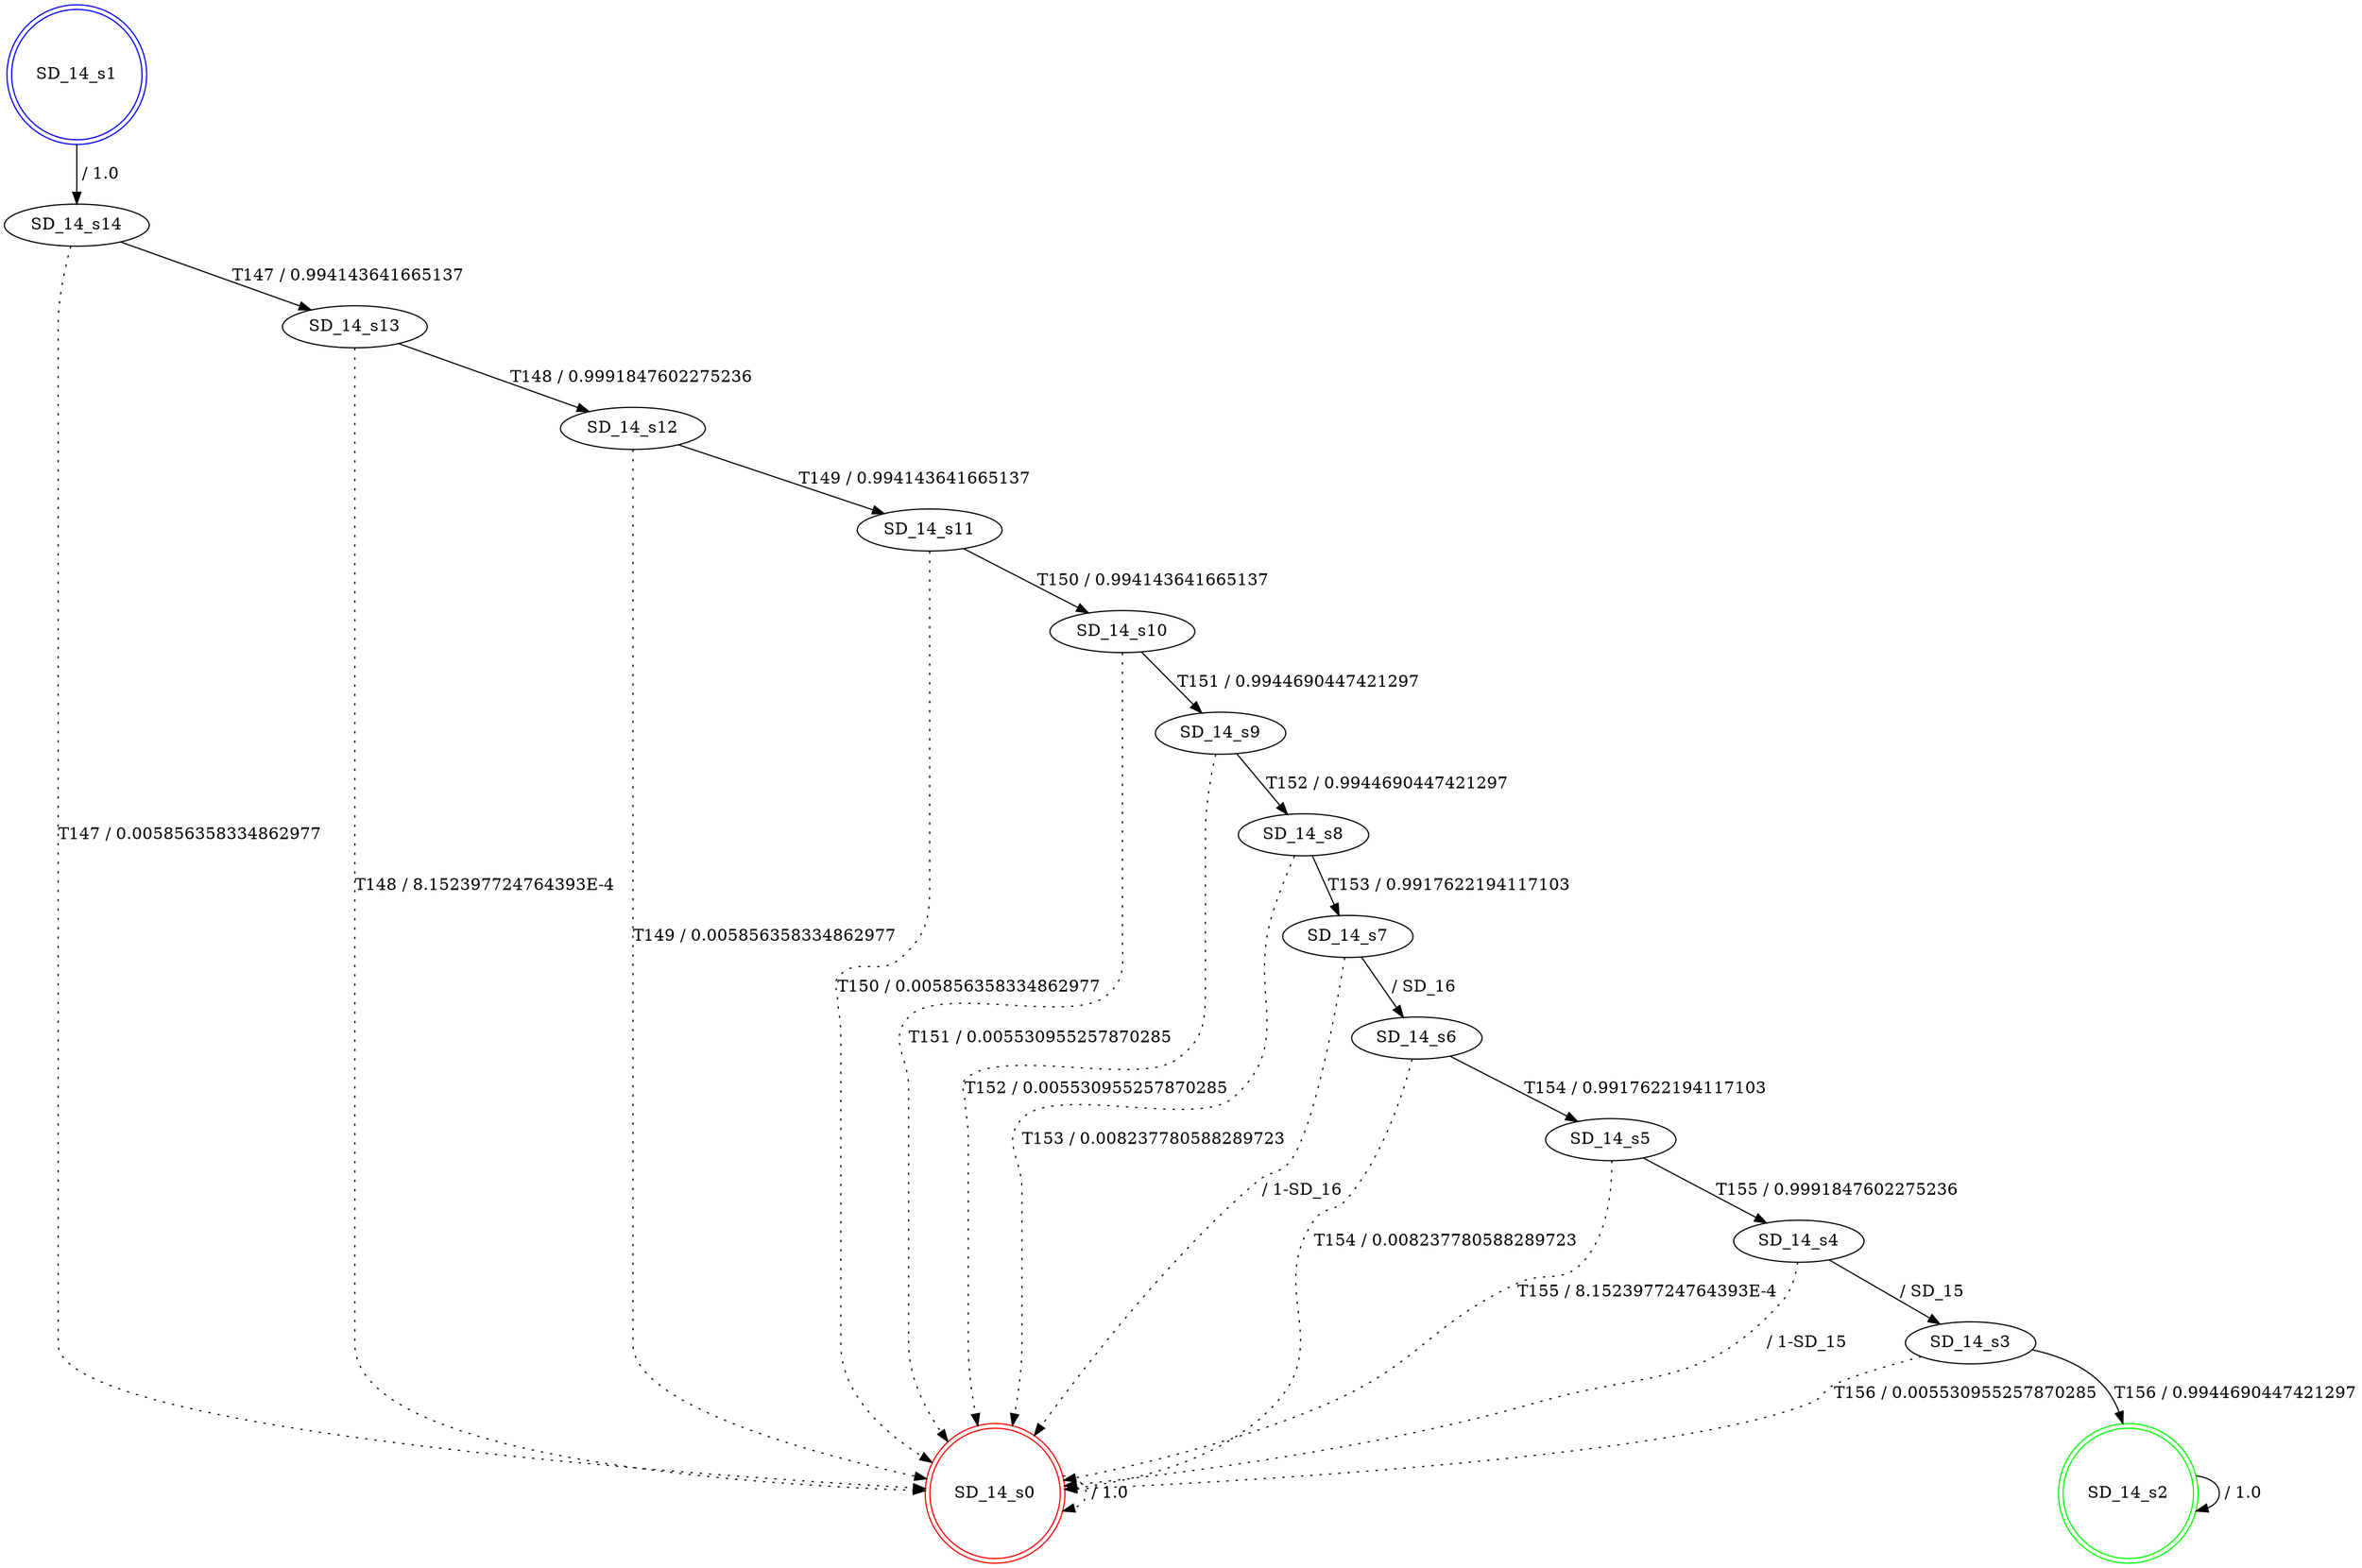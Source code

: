 digraph graphname {
SD_14_s0 [label="SD_14_s0",color=red,shape=doublecircle ];
SD_14_s1 [label="SD_14_s1",color=blue,shape=doublecircle ];
SD_14_s2 [label="SD_14_s2",color=green,shape=doublecircle ];
SD_14_s3 [label="SD_14_s3" ];
SD_14_s4 [label="SD_14_s4" ];
SD_14_s5 [label="SD_14_s5" ];
SD_14_s6 [label="SD_14_s6" ];
SD_14_s7 [label="SD_14_s7" ];
SD_14_s8 [label="SD_14_s8" ];
SD_14_s9 [label="SD_14_s9" ];
SD_14_s10 [label="SD_14_s10" ];
SD_14_s11 [label="SD_14_s11" ];
SD_14_s12 [label="SD_14_s12" ];
SD_14_s13 [label="SD_14_s13" ];
SD_14_s14 [label="SD_14_s14" ];
SD_14_s0 -> SD_14_s0 [label=" / 1.0", style=dotted];
SD_14_s1 -> SD_14_s14 [label=" / 1.0"];
SD_14_s2 -> SD_14_s2 [label=" / 1.0"];
SD_14_s3 -> SD_14_s2 [label="T156 / 0.9944690447421297"];
SD_14_s3 -> SD_14_s0 [label="T156 / 0.005530955257870285", style=dotted];
SD_14_s4 -> SD_14_s3 [label=" / SD_15"];
SD_14_s4 -> SD_14_s0 [label=" / 1-SD_15", style=dotted];
SD_14_s5 -> SD_14_s4 [label="T155 / 0.9991847602275236"];
SD_14_s5 -> SD_14_s0 [label="T155 / 8.152397724764393E-4", style=dotted];
SD_14_s6 -> SD_14_s5 [label="T154 / 0.9917622194117103"];
SD_14_s6 -> SD_14_s0 [label="T154 / 0.008237780588289723", style=dotted];
SD_14_s7 -> SD_14_s6 [label=" / SD_16"];
SD_14_s7 -> SD_14_s0 [label=" / 1-SD_16", style=dotted];
SD_14_s8 -> SD_14_s7 [label="T153 / 0.9917622194117103"];
SD_14_s8 -> SD_14_s0 [label="T153 / 0.008237780588289723", style=dotted];
SD_14_s9 -> SD_14_s8 [label="T152 / 0.9944690447421297"];
SD_14_s9 -> SD_14_s0 [label="T152 / 0.005530955257870285", style=dotted];
SD_14_s10 -> SD_14_s9 [label="T151 / 0.9944690447421297"];
SD_14_s10 -> SD_14_s0 [label="T151 / 0.005530955257870285", style=dotted];
SD_14_s11 -> SD_14_s10 [label="T150 / 0.994143641665137"];
SD_14_s11 -> SD_14_s0 [label="T150 / 0.005856358334862977", style=dotted];
SD_14_s12 -> SD_14_s11 [label="T149 / 0.994143641665137"];
SD_14_s12 -> SD_14_s0 [label="T149 / 0.005856358334862977", style=dotted];
SD_14_s13 -> SD_14_s12 [label="T148 / 0.9991847602275236"];
SD_14_s13 -> SD_14_s0 [label="T148 / 8.152397724764393E-4", style=dotted];
SD_14_s14 -> SD_14_s13 [label="T147 / 0.994143641665137"];
SD_14_s14 -> SD_14_s0 [label="T147 / 0.005856358334862977", style=dotted];
}